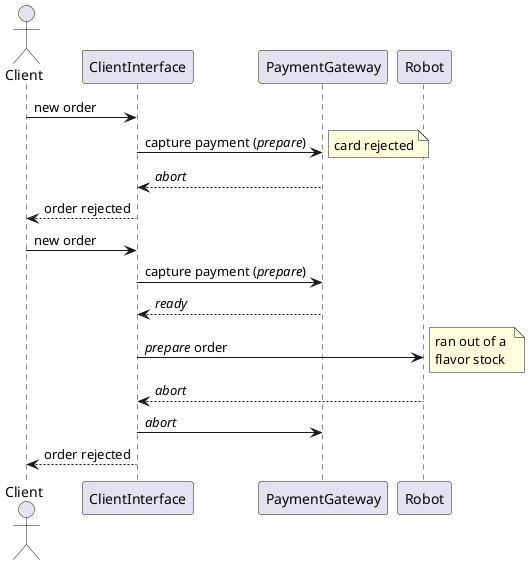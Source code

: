 @startuml abort sequences
actor Client
participant ClientInterface
participant PaymentGateway
participant Robot

Client -> ClientInterface: new order
ClientInterface -> PaymentGateway: capture payment (//prepare//)
note right 
card rejected
end note
PaymentGateway --> ClientInterface: //abort//
ClientInterface --> Client: order rejected

Client -> ClientInterface: new order
ClientInterface -> PaymentGateway: capture payment (//prepare//)
PaymentGateway --> ClientInterface: //ready//
ClientInterface -> Robot: //prepare// order
note right
ran out of a 
flavor stock
end note
Robot --> ClientInterface: //abort// 
ClientInterface -> PaymentGateway: //abort//
ClientInterface --> Client: order rejected

@enduml